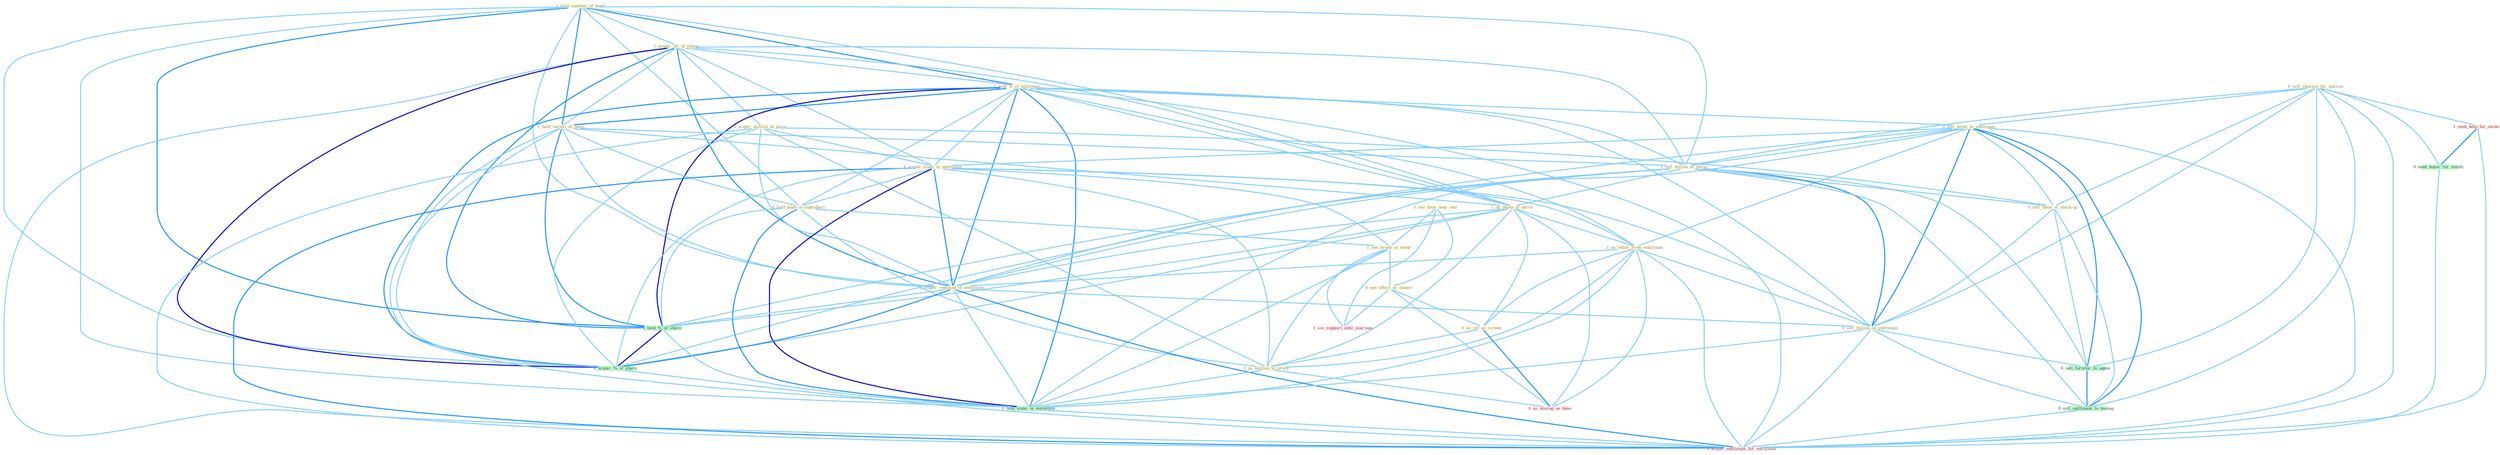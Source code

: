 Graph G{ 
    node
    [shape=polygon,style=filled,width=.5,height=.06,color="#BDFCC9",fixedsize=true,fontsize=4,
    fontcolor="#2f4f4f"];
    {node
    [color="#ffffe0", fontcolor="#8b7d6b"] "1_hold_smatter_of_bond " "0_sell_interest_for_million " "1_acquir_all_of_share " "1_hold_%_of_entitynam " "1_hold_varieti_of_posit " "0_sell_asset_to_entitynam " "0_acquir_million_at_price " "1_sell_billion_of_dollar " "0_see_hous_near_end " "1_us_photo_of_porch " "1_acquir_stake_in_entitynam " "1_us_letter_from_entitynam " "0_hold_bond_in_subsidiari " "1_see_break_in_trend " "0_sell_them_at_mark-up " "0_see_effect_as_materi " "1_acquir_remaind_of_entitynam " "0_sell_billion_on_entitynam " "0_us_set_as_screen " "1_us_million_in_proce "}
{node [color="#fff0f5", fontcolor="#b22222"] "1_seek_help_for_owner " "1_see_support_until_yearnum " "0_us_averag_as_base " "0_acquir_entitynam_for_entitynam "}
edge [color="#B0E2FF"];

	"1_hold_smatter_of_bond " -- "1_acquir_all_of_share " [w="1", color="#87cefa" ];
	"1_hold_smatter_of_bond " -- "1_hold_%_of_entitynam " [w="2", color="#1e90ff" , len=0.8];
	"1_hold_smatter_of_bond " -- "1_hold_varieti_of_posit " [w="2", color="#1e90ff" , len=0.8];
	"1_hold_smatter_of_bond " -- "1_sell_billion_of_dollar " [w="1", color="#87cefa" ];
	"1_hold_smatter_of_bond " -- "1_us_photo_of_porch " [w="1", color="#87cefa" ];
	"1_hold_smatter_of_bond " -- "0_hold_bond_in_subsidiari " [w="1", color="#87cefa" ];
	"1_hold_smatter_of_bond " -- "1_acquir_remaind_of_entitynam " [w="1", color="#87cefa" ];
	"1_hold_smatter_of_bond " -- "1_hold_%_of_share " [w="2", color="#1e90ff" , len=0.8];
	"1_hold_smatter_of_bond " -- "1_hold_stake_in_entitynam " [w="1", color="#87cefa" ];
	"1_hold_smatter_of_bond " -- "1_acquir_%_of_share " [w="1", color="#87cefa" ];
	"0_sell_interest_for_million " -- "0_sell_asset_to_entitynam " [w="1", color="#87cefa" ];
	"0_sell_interest_for_million " -- "1_sell_billion_of_dollar " [w="1", color="#87cefa" ];
	"0_sell_interest_for_million " -- "0_sell_them_at_mark-up " [w="1", color="#87cefa" ];
	"0_sell_interest_for_million " -- "0_sell_billion_on_entitynam " [w="1", color="#87cefa" ];
	"0_sell_interest_for_million " -- "1_seek_help_for_owner " [w="1", color="#87cefa" ];
	"0_sell_interest_for_million " -- "0_seek_buyer_for_month " [w="1", color="#87cefa" ];
	"0_sell_interest_for_million " -- "0_sell_furnitur_to_agenc " [w="1", color="#87cefa" ];
	"0_sell_interest_for_million " -- "0_sell_entitynam_to_manag " [w="1", color="#87cefa" ];
	"0_sell_interest_for_million " -- "0_acquir_entitynam_for_entitynam " [w="1", color="#87cefa" ];
	"1_acquir_all_of_share " -- "1_hold_%_of_entitynam " [w="1", color="#87cefa" ];
	"1_acquir_all_of_share " -- "1_hold_varieti_of_posit " [w="1", color="#87cefa" ];
	"1_acquir_all_of_share " -- "0_acquir_million_at_price " [w="1", color="#87cefa" ];
	"1_acquir_all_of_share " -- "1_sell_billion_of_dollar " [w="1", color="#87cefa" ];
	"1_acquir_all_of_share " -- "1_us_photo_of_porch " [w="1", color="#87cefa" ];
	"1_acquir_all_of_share " -- "1_acquir_stake_in_entitynam " [w="1", color="#87cefa" ];
	"1_acquir_all_of_share " -- "1_acquir_remaind_of_entitynam " [w="2", color="#1e90ff" , len=0.8];
	"1_acquir_all_of_share " -- "1_hold_%_of_share " [w="2", color="#1e90ff" , len=0.8];
	"1_acquir_all_of_share " -- "1_acquir_%_of_share " [w="3", color="#0000cd" , len=0.6];
	"1_acquir_all_of_share " -- "0_acquir_entitynam_for_entitynam " [w="1", color="#87cefa" ];
	"1_hold_%_of_entitynam " -- "1_hold_varieti_of_posit " [w="2", color="#1e90ff" , len=0.8];
	"1_hold_%_of_entitynam " -- "0_sell_asset_to_entitynam " [w="1", color="#87cefa" ];
	"1_hold_%_of_entitynam " -- "1_sell_billion_of_dollar " [w="1", color="#87cefa" ];
	"1_hold_%_of_entitynam " -- "1_us_photo_of_porch " [w="1", color="#87cefa" ];
	"1_hold_%_of_entitynam " -- "1_acquir_stake_in_entitynam " [w="1", color="#87cefa" ];
	"1_hold_%_of_entitynam " -- "1_us_letter_from_entitynam " [w="1", color="#87cefa" ];
	"1_hold_%_of_entitynam " -- "0_hold_bond_in_subsidiari " [w="1", color="#87cefa" ];
	"1_hold_%_of_entitynam " -- "1_acquir_remaind_of_entitynam " [w="2", color="#1e90ff" , len=0.8];
	"1_hold_%_of_entitynam " -- "0_sell_billion_on_entitynam " [w="1", color="#87cefa" ];
	"1_hold_%_of_entitynam " -- "1_hold_%_of_share " [w="3", color="#0000cd" , len=0.6];
	"1_hold_%_of_entitynam " -- "1_hold_stake_in_entitynam " [w="2", color="#1e90ff" , len=0.8];
	"1_hold_%_of_entitynam " -- "1_acquir_%_of_share " [w="2", color="#1e90ff" , len=0.8];
	"1_hold_%_of_entitynam " -- "0_acquir_entitynam_for_entitynam " [w="1", color="#87cefa" ];
	"1_hold_varieti_of_posit " -- "1_sell_billion_of_dollar " [w="1", color="#87cefa" ];
	"1_hold_varieti_of_posit " -- "1_us_photo_of_porch " [w="1", color="#87cefa" ];
	"1_hold_varieti_of_posit " -- "0_hold_bond_in_subsidiari " [w="1", color="#87cefa" ];
	"1_hold_varieti_of_posit " -- "1_acquir_remaind_of_entitynam " [w="1", color="#87cefa" ];
	"1_hold_varieti_of_posit " -- "1_hold_%_of_share " [w="2", color="#1e90ff" , len=0.8];
	"1_hold_varieti_of_posit " -- "1_hold_stake_in_entitynam " [w="1", color="#87cefa" ];
	"1_hold_varieti_of_posit " -- "1_acquir_%_of_share " [w="1", color="#87cefa" ];
	"0_sell_asset_to_entitynam " -- "1_sell_billion_of_dollar " [w="1", color="#87cefa" ];
	"0_sell_asset_to_entitynam " -- "1_acquir_stake_in_entitynam " [w="1", color="#87cefa" ];
	"0_sell_asset_to_entitynam " -- "1_us_letter_from_entitynam " [w="1", color="#87cefa" ];
	"0_sell_asset_to_entitynam " -- "0_sell_them_at_mark-up " [w="1", color="#87cefa" ];
	"0_sell_asset_to_entitynam " -- "1_acquir_remaind_of_entitynam " [w="1", color="#87cefa" ];
	"0_sell_asset_to_entitynam " -- "0_sell_billion_on_entitynam " [w="2", color="#1e90ff" , len=0.8];
	"0_sell_asset_to_entitynam " -- "1_hold_stake_in_entitynam " [w="1", color="#87cefa" ];
	"0_sell_asset_to_entitynam " -- "0_sell_furnitur_to_agenc " [w="2", color="#1e90ff" , len=0.8];
	"0_sell_asset_to_entitynam " -- "0_sell_entitynam_to_manag " [w="2", color="#1e90ff" , len=0.8];
	"0_sell_asset_to_entitynam " -- "0_acquir_entitynam_for_entitynam " [w="1", color="#87cefa" ];
	"0_acquir_million_at_price " -- "1_acquir_stake_in_entitynam " [w="1", color="#87cefa" ];
	"0_acquir_million_at_price " -- "0_sell_them_at_mark-up " [w="1", color="#87cefa" ];
	"0_acquir_million_at_price " -- "1_acquir_remaind_of_entitynam " [w="1", color="#87cefa" ];
	"0_acquir_million_at_price " -- "1_us_million_in_proce " [w="1", color="#87cefa" ];
	"0_acquir_million_at_price " -- "1_acquir_%_of_share " [w="1", color="#87cefa" ];
	"0_acquir_million_at_price " -- "0_acquir_entitynam_for_entitynam " [w="1", color="#87cefa" ];
	"1_sell_billion_of_dollar " -- "1_us_photo_of_porch " [w="1", color="#87cefa" ];
	"1_sell_billion_of_dollar " -- "0_sell_them_at_mark-up " [w="1", color="#87cefa" ];
	"1_sell_billion_of_dollar " -- "1_acquir_remaind_of_entitynam " [w="1", color="#87cefa" ];
	"1_sell_billion_of_dollar " -- "0_sell_billion_on_entitynam " [w="2", color="#1e90ff" , len=0.8];
	"1_sell_billion_of_dollar " -- "1_hold_%_of_share " [w="1", color="#87cefa" ];
	"1_sell_billion_of_dollar " -- "1_acquir_%_of_share " [w="1", color="#87cefa" ];
	"1_sell_billion_of_dollar " -- "0_sell_furnitur_to_agenc " [w="1", color="#87cefa" ];
	"1_sell_billion_of_dollar " -- "0_sell_entitynam_to_manag " [w="1", color="#87cefa" ];
	"0_see_hous_near_end " -- "1_see_break_in_trend " [w="1", color="#87cefa" ];
	"0_see_hous_near_end " -- "0_see_effect_as_materi " [w="1", color="#87cefa" ];
	"0_see_hous_near_end " -- "1_see_support_until_yearnum " [w="1", color="#87cefa" ];
	"1_us_photo_of_porch " -- "1_us_letter_from_entitynam " [w="1", color="#87cefa" ];
	"1_us_photo_of_porch " -- "1_acquir_remaind_of_entitynam " [w="1", color="#87cefa" ];
	"1_us_photo_of_porch " -- "0_us_set_as_screen " [w="1", color="#87cefa" ];
	"1_us_photo_of_porch " -- "1_us_million_in_proce " [w="1", color="#87cefa" ];
	"1_us_photo_of_porch " -- "1_hold_%_of_share " [w="1", color="#87cefa" ];
	"1_us_photo_of_porch " -- "1_acquir_%_of_share " [w="1", color="#87cefa" ];
	"1_us_photo_of_porch " -- "0_us_averag_as_base " [w="1", color="#87cefa" ];
	"1_acquir_stake_in_entitynam " -- "1_us_letter_from_entitynam " [w="1", color="#87cefa" ];
	"1_acquir_stake_in_entitynam " -- "0_hold_bond_in_subsidiari " [w="1", color="#87cefa" ];
	"1_acquir_stake_in_entitynam " -- "1_see_break_in_trend " [w="1", color="#87cefa" ];
	"1_acquir_stake_in_entitynam " -- "1_acquir_remaind_of_entitynam " [w="2", color="#1e90ff" , len=0.8];
	"1_acquir_stake_in_entitynam " -- "0_sell_billion_on_entitynam " [w="1", color="#87cefa" ];
	"1_acquir_stake_in_entitynam " -- "1_us_million_in_proce " [w="1", color="#87cefa" ];
	"1_acquir_stake_in_entitynam " -- "1_hold_stake_in_entitynam " [w="3", color="#0000cd" , len=0.6];
	"1_acquir_stake_in_entitynam " -- "1_acquir_%_of_share " [w="1", color="#87cefa" ];
	"1_acquir_stake_in_entitynam " -- "0_acquir_entitynam_for_entitynam " [w="2", color="#1e90ff" , len=0.8];
	"1_us_letter_from_entitynam " -- "1_acquir_remaind_of_entitynam " [w="1", color="#87cefa" ];
	"1_us_letter_from_entitynam " -- "0_sell_billion_on_entitynam " [w="1", color="#87cefa" ];
	"1_us_letter_from_entitynam " -- "0_us_set_as_screen " [w="1", color="#87cefa" ];
	"1_us_letter_from_entitynam " -- "1_us_million_in_proce " [w="1", color="#87cefa" ];
	"1_us_letter_from_entitynam " -- "1_hold_stake_in_entitynam " [w="1", color="#87cefa" ];
	"1_us_letter_from_entitynam " -- "0_us_averag_as_base " [w="1", color="#87cefa" ];
	"1_us_letter_from_entitynam " -- "0_acquir_entitynam_for_entitynam " [w="1", color="#87cefa" ];
	"0_hold_bond_in_subsidiari " -- "1_see_break_in_trend " [w="1", color="#87cefa" ];
	"0_hold_bond_in_subsidiari " -- "1_us_million_in_proce " [w="1", color="#87cefa" ];
	"0_hold_bond_in_subsidiari " -- "1_hold_%_of_share " [w="1", color="#87cefa" ];
	"0_hold_bond_in_subsidiari " -- "1_hold_stake_in_entitynam " [w="2", color="#1e90ff" , len=0.8];
	"1_see_break_in_trend " -- "0_see_effect_as_materi " [w="1", color="#87cefa" ];
	"1_see_break_in_trend " -- "1_us_million_in_proce " [w="1", color="#87cefa" ];
	"1_see_break_in_trend " -- "1_hold_stake_in_entitynam " [w="1", color="#87cefa" ];
	"1_see_break_in_trend " -- "1_see_support_until_yearnum " [w="1", color="#87cefa" ];
	"0_sell_them_at_mark-up " -- "0_sell_billion_on_entitynam " [w="1", color="#87cefa" ];
	"0_sell_them_at_mark-up " -- "0_sell_furnitur_to_agenc " [w="1", color="#87cefa" ];
	"0_sell_them_at_mark-up " -- "0_sell_entitynam_to_manag " [w="1", color="#87cefa" ];
	"0_see_effect_as_materi " -- "0_us_set_as_screen " [w="1", color="#87cefa" ];
	"0_see_effect_as_materi " -- "1_see_support_until_yearnum " [w="1", color="#87cefa" ];
	"0_see_effect_as_materi " -- "0_us_averag_as_base " [w="1", color="#87cefa" ];
	"1_acquir_remaind_of_entitynam " -- "0_sell_billion_on_entitynam " [w="1", color="#87cefa" ];
	"1_acquir_remaind_of_entitynam " -- "1_hold_%_of_share " [w="1", color="#87cefa" ];
	"1_acquir_remaind_of_entitynam " -- "1_hold_stake_in_entitynam " [w="1", color="#87cefa" ];
	"1_acquir_remaind_of_entitynam " -- "1_acquir_%_of_share " [w="2", color="#1e90ff" , len=0.8];
	"1_acquir_remaind_of_entitynam " -- "0_acquir_entitynam_for_entitynam " [w="2", color="#1e90ff" , len=0.8];
	"0_sell_billion_on_entitynam " -- "1_hold_stake_in_entitynam " [w="1", color="#87cefa" ];
	"0_sell_billion_on_entitynam " -- "0_sell_furnitur_to_agenc " [w="1", color="#87cefa" ];
	"0_sell_billion_on_entitynam " -- "0_sell_entitynam_to_manag " [w="1", color="#87cefa" ];
	"0_sell_billion_on_entitynam " -- "0_acquir_entitynam_for_entitynam " [w="1", color="#87cefa" ];
	"0_us_set_as_screen " -- "1_us_million_in_proce " [w="1", color="#87cefa" ];
	"0_us_set_as_screen " -- "0_us_averag_as_base " [w="2", color="#1e90ff" , len=0.8];
	"1_us_million_in_proce " -- "1_hold_stake_in_entitynam " [w="1", color="#87cefa" ];
	"1_us_million_in_proce " -- "0_us_averag_as_base " [w="1", color="#87cefa" ];
	"1_hold_%_of_share " -- "1_hold_stake_in_entitynam " [w="1", color="#87cefa" ];
	"1_hold_%_of_share " -- "1_acquir_%_of_share " [w="3", color="#0000cd" , len=0.6];
	"1_hold_stake_in_entitynam " -- "0_acquir_entitynam_for_entitynam " [w="1", color="#87cefa" ];
	"1_seek_help_for_owner " -- "0_seek_buyer_for_month " [w="2", color="#1e90ff" , len=0.8];
	"1_seek_help_for_owner " -- "0_acquir_entitynam_for_entitynam " [w="1", color="#87cefa" ];
	"0_seek_buyer_for_month " -- "0_acquir_entitynam_for_entitynam " [w="1", color="#87cefa" ];
	"1_acquir_%_of_share " -- "0_acquir_entitynam_for_entitynam " [w="1", color="#87cefa" ];
	"0_sell_furnitur_to_agenc " -- "0_sell_entitynam_to_manag " [w="2", color="#1e90ff" , len=0.8];
	"0_sell_entitynam_to_manag " -- "0_acquir_entitynam_for_entitynam " [w="1", color="#87cefa" ];
}